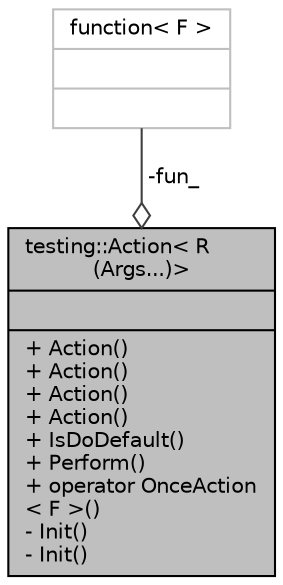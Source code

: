 digraph "testing::Action&lt; R(Args...)&gt;"
{
 // LATEX_PDF_SIZE
  bgcolor="transparent";
  edge [fontname="Helvetica",fontsize="10",labelfontname="Helvetica",labelfontsize="10"];
  node [fontname="Helvetica",fontsize="10",shape=record];
  Node1 [label="{testing::Action\< R\l(Args...)\>\n||+ Action()\l+ Action()\l+ Action()\l+ Action()\l+ IsDoDefault()\l+ Perform()\l+ operator OnceAction\l\< F \>()\l- Init()\l- Init()\l}",height=0.2,width=0.4,color="black", fillcolor="grey75", style="filled", fontcolor="black",tooltip=" "];
  Node2 -> Node1 [color="grey25",fontsize="10",style="solid",label=" -fun_" ,arrowhead="odiamond",fontname="Helvetica"];
  Node2 [label="{function\< F \>\n||}",height=0.2,width=0.4,color="grey75",tooltip=" "];
}
